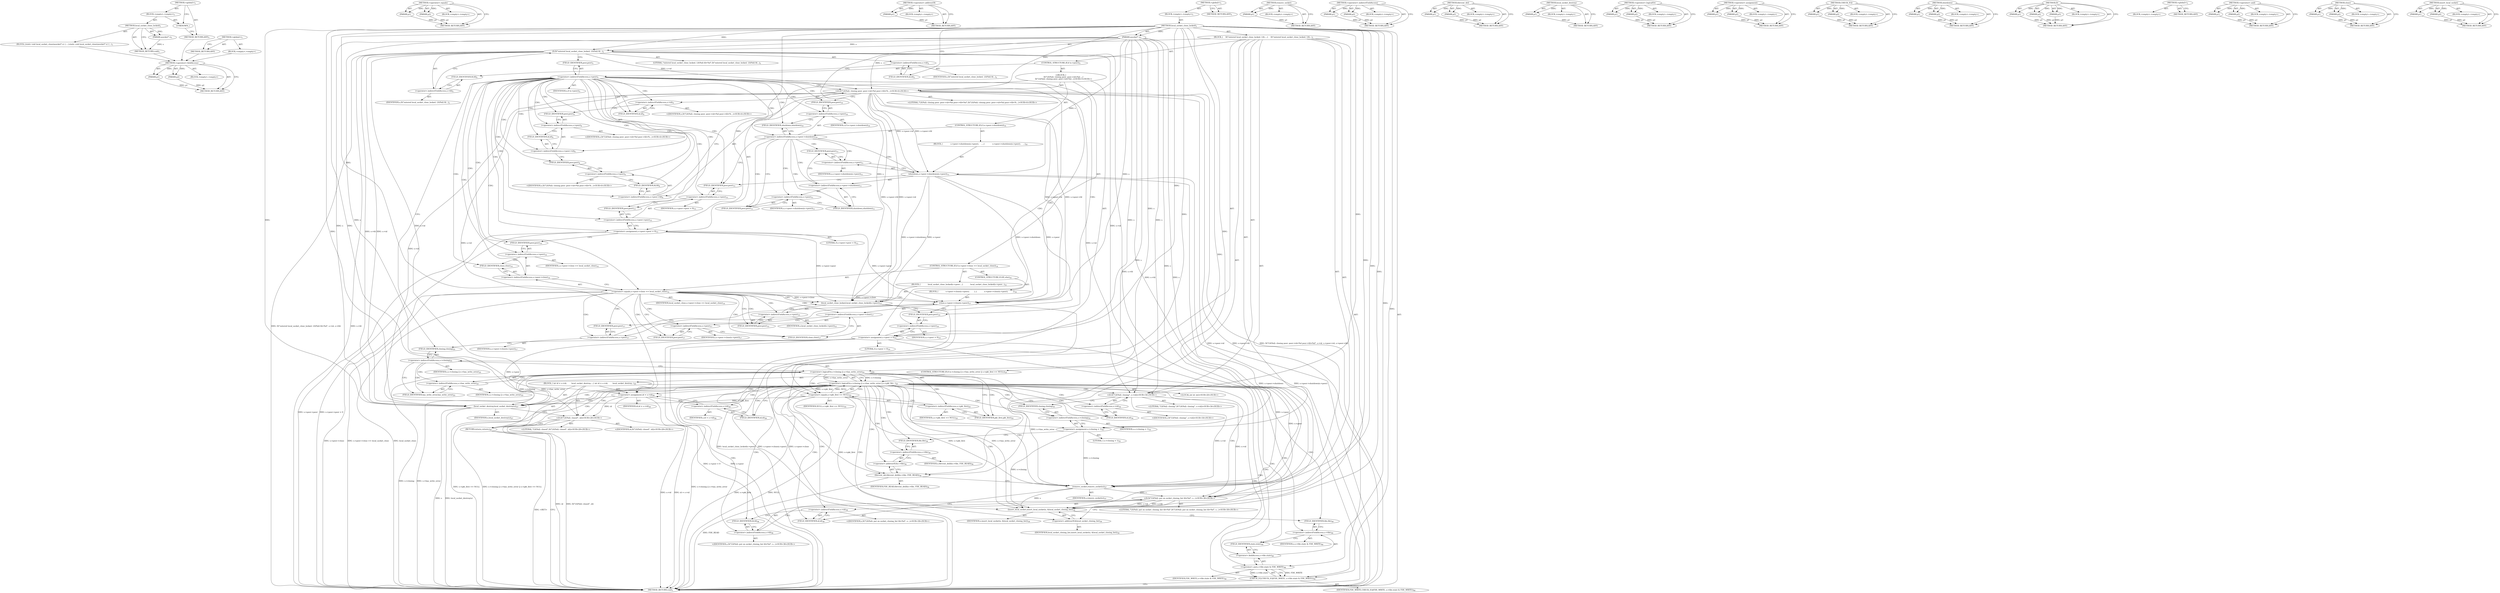 digraph "&lt;global&gt;" {
vulnerable_254 [label=<(METHOD,&lt;operator&gt;.fieldAccess)>];
vulnerable_255 [label=<(PARAM,p1)>];
vulnerable_256 [label=<(PARAM,p2)>];
vulnerable_257 [label=<(BLOCK,&lt;empty&gt;,&lt;empty&gt;)>];
vulnerable_258 [label=<(METHOD_RETURN,ANY)>];
vulnerable_207 [label=<(METHOD,&lt;operator&gt;.equals)>];
vulnerable_208 [label=<(PARAM,p1)>];
vulnerable_209 [label=<(PARAM,p2)>];
vulnerable_210 [label=<(BLOCK,&lt;empty&gt;,&lt;empty&gt;)>];
vulnerable_211 [label=<(METHOD_RETURN,ANY)>];
vulnerable_231 [label=<(METHOD,&lt;operator&gt;.addressOf)>];
vulnerable_232 [label=<(PARAM,p1)>];
vulnerable_233 [label=<(BLOCK,&lt;empty&gt;,&lt;empty&gt;)>];
vulnerable_234 [label=<(METHOD_RETURN,ANY)>];
vulnerable_6 [label=<(METHOD,&lt;global&gt;)<SUB>1</SUB>>];
vulnerable_7 [label=<(BLOCK,&lt;empty&gt;,&lt;empty&gt;)<SUB>1</SUB>>];
vulnerable_8 [label=<(METHOD,local_socket_close_locked)<SUB>1</SUB>>];
vulnerable_9 [label=<(PARAM,asocket* s)<SUB>1</SUB>>];
vulnerable_10 [label=<(BLOCK,{
    D(&quot;entered local_socket_close_locked. LS(...,{
    D(&quot;entered local_socket_close_locked. LS(...)<SUB>1</SUB>>];
vulnerable_11 [label=<(D,D(&quot;entered local_socket_close_locked. LS(%d) fd...)<SUB>2</SUB>>];
vulnerable_12 [label=<(LITERAL,&quot;entered local_socket_close_locked. LS(%d) fd=%d&quot;,D(&quot;entered local_socket_close_locked. LS(%d) fd...)<SUB>2</SUB>>];
vulnerable_13 [label=<(&lt;operator&gt;.indirectFieldAccess,s-&gt;id)<SUB>2</SUB>>];
vulnerable_14 [label=<(IDENTIFIER,s,D(&quot;entered local_socket_close_locked. LS(%d) fd...)<SUB>2</SUB>>];
vulnerable_15 [label=<(FIELD_IDENTIFIER,id,id)<SUB>2</SUB>>];
vulnerable_16 [label=<(&lt;operator&gt;.indirectFieldAccess,s-&gt;fd)<SUB>2</SUB>>];
vulnerable_17 [label=<(IDENTIFIER,s,D(&quot;entered local_socket_close_locked. LS(%d) fd...)<SUB>2</SUB>>];
vulnerable_18 [label=<(FIELD_IDENTIFIER,fd,fd)<SUB>2</SUB>>];
vulnerable_19 [label=<(CONTROL_STRUCTURE,IF,if (s-&gt;peer))<SUB>3</SUB>>];
vulnerable_20 [label=<(&lt;operator&gt;.indirectFieldAccess,s-&gt;peer)<SUB>3</SUB>>];
vulnerable_21 [label=<(IDENTIFIER,s,if (s-&gt;peer))<SUB>3</SUB>>];
vulnerable_22 [label=<(FIELD_IDENTIFIER,peer,peer)<SUB>3</SUB>>];
vulnerable_23 [label="<(BLOCK,{
         D(&quot;LS(%d): closing peer. peer-&gt;id=%d...,{
         D(&quot;LS(%d): closing peer. peer-&gt;id=%d...)<SUB>3</SUB>>"];
vulnerable_24 [label="<(D,D(&quot;LS(%d): closing peer. peer-&gt;id=%d peer-&gt;fd=%...)<SUB>4</SUB>>"];
vulnerable_25 [label="<(LITERAL,&quot;LS(%d): closing peer. peer-&gt;id=%d peer-&gt;fd=%d&quot;,D(&quot;LS(%d): closing peer. peer-&gt;id=%d peer-&gt;fd=%...)<SUB>4</SUB>>"];
vulnerable_26 [label=<(&lt;operator&gt;.indirectFieldAccess,s-&gt;id)<SUB>4</SUB>>];
vulnerable_27 [label="<(IDENTIFIER,s,D(&quot;LS(%d): closing peer. peer-&gt;id=%d peer-&gt;fd=%...)<SUB>4</SUB>>"];
vulnerable_28 [label=<(FIELD_IDENTIFIER,id,id)<SUB>4</SUB>>];
vulnerable_29 [label=<(&lt;operator&gt;.indirectFieldAccess,s-&gt;peer-&gt;id)<SUB>4</SUB>>];
vulnerable_30 [label=<(&lt;operator&gt;.indirectFieldAccess,s-&gt;peer)<SUB>4</SUB>>];
vulnerable_31 [label="<(IDENTIFIER,s,D(&quot;LS(%d): closing peer. peer-&gt;id=%d peer-&gt;fd=%...)<SUB>4</SUB>>"];
vulnerable_32 [label=<(FIELD_IDENTIFIER,peer,peer)<SUB>4</SUB>>];
vulnerable_33 [label=<(FIELD_IDENTIFIER,id,id)<SUB>4</SUB>>];
vulnerable_34 [label=<(&lt;operator&gt;.indirectFieldAccess,s-&gt;peer-&gt;fd)<SUB>4</SUB>>];
vulnerable_35 [label=<(&lt;operator&gt;.indirectFieldAccess,s-&gt;peer)<SUB>4</SUB>>];
vulnerable_36 [label="<(IDENTIFIER,s,D(&quot;LS(%d): closing peer. peer-&gt;id=%d peer-&gt;fd=%...)<SUB>4</SUB>>"];
vulnerable_37 [label=<(FIELD_IDENTIFIER,peer,peer)<SUB>4</SUB>>];
vulnerable_38 [label=<(FIELD_IDENTIFIER,fd,fd)<SUB>4</SUB>>];
vulnerable_39 [label=<(CONTROL_STRUCTURE,IF,if (s-&gt;peer-&gt;shutdown))<SUB>10</SUB>>];
vulnerable_40 [label=<(&lt;operator&gt;.indirectFieldAccess,s-&gt;peer-&gt;shutdown)<SUB>10</SUB>>];
vulnerable_41 [label=<(&lt;operator&gt;.indirectFieldAccess,s-&gt;peer)<SUB>10</SUB>>];
vulnerable_42 [label=<(IDENTIFIER,s,if (s-&gt;peer-&gt;shutdown))<SUB>10</SUB>>];
vulnerable_43 [label=<(FIELD_IDENTIFIER,peer,peer)<SUB>10</SUB>>];
vulnerable_44 [label=<(FIELD_IDENTIFIER,shutdown,shutdown)<SUB>10</SUB>>];
vulnerable_45 [label=<(BLOCK,{
             s-&gt;peer-&gt;shutdown(s-&gt;peer);
    ...,{
             s-&gt;peer-&gt;shutdown(s-&gt;peer);
    ...)<SUB>10</SUB>>];
vulnerable_46 [label=<(shutdown,s-&gt;peer-&gt;shutdown(s-&gt;peer))<SUB>11</SUB>>];
vulnerable_47 [label=<(&lt;operator&gt;.indirectFieldAccess,s-&gt;peer-&gt;shutdown)<SUB>11</SUB>>];
vulnerable_48 [label=<(&lt;operator&gt;.indirectFieldAccess,s-&gt;peer)<SUB>11</SUB>>];
vulnerable_49 [label=<(IDENTIFIER,s,s-&gt;peer-&gt;shutdown(s-&gt;peer))<SUB>11</SUB>>];
vulnerable_50 [label=<(FIELD_IDENTIFIER,peer,peer)<SUB>11</SUB>>];
vulnerable_51 [label=<(FIELD_IDENTIFIER,shutdown,shutdown)<SUB>11</SUB>>];
vulnerable_52 [label=<(&lt;operator&gt;.indirectFieldAccess,s-&gt;peer)<SUB>11</SUB>>];
vulnerable_53 [label=<(IDENTIFIER,s,s-&gt;peer-&gt;shutdown(s-&gt;peer))<SUB>11</SUB>>];
vulnerable_54 [label=<(FIELD_IDENTIFIER,peer,peer)<SUB>11</SUB>>];
vulnerable_55 [label=<(&lt;operator&gt;.assignment,s-&gt;peer-&gt;peer = 0)<SUB>13</SUB>>];
vulnerable_56 [label=<(&lt;operator&gt;.indirectFieldAccess,s-&gt;peer-&gt;peer)<SUB>13</SUB>>];
vulnerable_57 [label=<(&lt;operator&gt;.indirectFieldAccess,s-&gt;peer)<SUB>13</SUB>>];
vulnerable_58 [label=<(IDENTIFIER,s,s-&gt;peer-&gt;peer = 0)<SUB>13</SUB>>];
vulnerable_59 [label=<(FIELD_IDENTIFIER,peer,peer)<SUB>13</SUB>>];
vulnerable_60 [label=<(FIELD_IDENTIFIER,peer,peer)<SUB>13</SUB>>];
vulnerable_61 [label=<(LITERAL,0,s-&gt;peer-&gt;peer = 0)<SUB>13</SUB>>];
vulnerable_62 [label=<(CONTROL_STRUCTURE,IF,if (s-&gt;peer-&gt;close == local_socket_close))<SUB>14</SUB>>];
vulnerable_63 [label=<(&lt;operator&gt;.equals,s-&gt;peer-&gt;close == local_socket_close)<SUB>14</SUB>>];
vulnerable_64 [label=<(&lt;operator&gt;.indirectFieldAccess,s-&gt;peer-&gt;close)<SUB>14</SUB>>];
vulnerable_65 [label=<(&lt;operator&gt;.indirectFieldAccess,s-&gt;peer)<SUB>14</SUB>>];
vulnerable_66 [label=<(IDENTIFIER,s,s-&gt;peer-&gt;close == local_socket_close)<SUB>14</SUB>>];
vulnerable_67 [label=<(FIELD_IDENTIFIER,peer,peer)<SUB>14</SUB>>];
vulnerable_68 [label=<(FIELD_IDENTIFIER,close,close)<SUB>14</SUB>>];
vulnerable_69 [label=<(IDENTIFIER,local_socket_close,s-&gt;peer-&gt;close == local_socket_close)<SUB>14</SUB>>];
vulnerable_70 [label=<(BLOCK,{
            local_socket_close_locked(s-&gt;peer...,{
            local_socket_close_locked(s-&gt;peer...)<SUB>14</SUB>>];
vulnerable_71 [label=<(local_socket_close_locked,local_socket_close_locked(s-&gt;peer))<SUB>15</SUB>>];
vulnerable_72 [label=<(&lt;operator&gt;.indirectFieldAccess,s-&gt;peer)<SUB>15</SUB>>];
vulnerable_73 [label=<(IDENTIFIER,s,local_socket_close_locked(s-&gt;peer))<SUB>15</SUB>>];
vulnerable_74 [label=<(FIELD_IDENTIFIER,peer,peer)<SUB>15</SUB>>];
vulnerable_75 [label=<(CONTROL_STRUCTURE,ELSE,else)<SUB>16</SUB>>];
vulnerable_76 [label=<(BLOCK,{
            s-&gt;peer-&gt;close(s-&gt;peer);
        },{
            s-&gt;peer-&gt;close(s-&gt;peer);
        })<SUB>16</SUB>>];
vulnerable_77 [label=<(close,s-&gt;peer-&gt;close(s-&gt;peer))<SUB>17</SUB>>];
vulnerable_78 [label=<(&lt;operator&gt;.indirectFieldAccess,s-&gt;peer-&gt;close)<SUB>17</SUB>>];
vulnerable_79 [label=<(&lt;operator&gt;.indirectFieldAccess,s-&gt;peer)<SUB>17</SUB>>];
vulnerable_80 [label=<(IDENTIFIER,s,s-&gt;peer-&gt;close(s-&gt;peer))<SUB>17</SUB>>];
vulnerable_81 [label=<(FIELD_IDENTIFIER,peer,peer)<SUB>17</SUB>>];
vulnerable_82 [label=<(FIELD_IDENTIFIER,close,close)<SUB>17</SUB>>];
vulnerable_83 [label=<(&lt;operator&gt;.indirectFieldAccess,s-&gt;peer)<SUB>17</SUB>>];
vulnerable_84 [label=<(IDENTIFIER,s,s-&gt;peer-&gt;close(s-&gt;peer))<SUB>17</SUB>>];
vulnerable_85 [label=<(FIELD_IDENTIFIER,peer,peer)<SUB>17</SUB>>];
vulnerable_86 [label=<(&lt;operator&gt;.assignment,s-&gt;peer = 0)<SUB>19</SUB>>];
vulnerable_87 [label=<(&lt;operator&gt;.indirectFieldAccess,s-&gt;peer)<SUB>19</SUB>>];
vulnerable_88 [label=<(IDENTIFIER,s,s-&gt;peer = 0)<SUB>19</SUB>>];
vulnerable_89 [label=<(FIELD_IDENTIFIER,peer,peer)<SUB>19</SUB>>];
vulnerable_90 [label=<(LITERAL,0,s-&gt;peer = 0)<SUB>19</SUB>>];
vulnerable_91 [label=<(CONTROL_STRUCTURE,IF,if (s-&gt;closing || s-&gt;has_write_error || s-&gt;pkt_first == NULL))<SUB>25</SUB>>];
vulnerable_92 [label=<(&lt;operator&gt;.logicalOr,s-&gt;closing || s-&gt;has_write_error || s-&gt;pkt_firs...)<SUB>25</SUB>>];
vulnerable_93 [label=<(&lt;operator&gt;.logicalOr,s-&gt;closing || s-&gt;has_write_error)<SUB>25</SUB>>];
vulnerable_94 [label=<(&lt;operator&gt;.indirectFieldAccess,s-&gt;closing)<SUB>25</SUB>>];
vulnerable_95 [label=<(IDENTIFIER,s,s-&gt;closing || s-&gt;has_write_error)<SUB>25</SUB>>];
vulnerable_96 [label=<(FIELD_IDENTIFIER,closing,closing)<SUB>25</SUB>>];
vulnerable_97 [label=<(&lt;operator&gt;.indirectFieldAccess,s-&gt;has_write_error)<SUB>25</SUB>>];
vulnerable_98 [label=<(IDENTIFIER,s,s-&gt;closing || s-&gt;has_write_error)<SUB>25</SUB>>];
vulnerable_99 [label=<(FIELD_IDENTIFIER,has_write_error,has_write_error)<SUB>25</SUB>>];
vulnerable_100 [label=<(&lt;operator&gt;.equals,s-&gt;pkt_first == NULL)<SUB>25</SUB>>];
vulnerable_101 [label=<(&lt;operator&gt;.indirectFieldAccess,s-&gt;pkt_first)<SUB>25</SUB>>];
vulnerable_102 [label=<(IDENTIFIER,s,s-&gt;pkt_first == NULL)<SUB>25</SUB>>];
vulnerable_103 [label=<(FIELD_IDENTIFIER,pkt_first,pkt_first)<SUB>25</SUB>>];
vulnerable_104 [label=<(IDENTIFIER,NULL,s-&gt;pkt_first == NULL)<SUB>25</SUB>>];
vulnerable_105 [label=<(BLOCK,{
 int id = s-&gt;id;
        local_socket_destroy...,{
 int id = s-&gt;id;
        local_socket_destroy...)<SUB>25</SUB>>];
vulnerable_106 [label="<(LOCAL,int id: int)<SUB>26</SUB>>"];
vulnerable_107 [label=<(&lt;operator&gt;.assignment,id = s-&gt;id)<SUB>26</SUB>>];
vulnerable_108 [label=<(IDENTIFIER,id,id = s-&gt;id)<SUB>26</SUB>>];
vulnerable_109 [label=<(&lt;operator&gt;.indirectFieldAccess,s-&gt;id)<SUB>26</SUB>>];
vulnerable_110 [label=<(IDENTIFIER,s,id = s-&gt;id)<SUB>26</SUB>>];
vulnerable_111 [label=<(FIELD_IDENTIFIER,id,id)<SUB>26</SUB>>];
vulnerable_112 [label=<(local_socket_destroy,local_socket_destroy(s))<SUB>27</SUB>>];
vulnerable_113 [label=<(IDENTIFIER,s,local_socket_destroy(s))<SUB>27</SUB>>];
vulnerable_114 [label="<(D,D(&quot;LS(%d): closed&quot;, id))<SUB>28</SUB>>"];
vulnerable_115 [label="<(LITERAL,&quot;LS(%d): closed&quot;,D(&quot;LS(%d): closed&quot;, id))<SUB>28</SUB>>"];
vulnerable_116 [label="<(IDENTIFIER,id,D(&quot;LS(%d): closed&quot;, id))<SUB>28</SUB>>"];
vulnerable_117 [label=<(RETURN,return;,return;)<SUB>29</SUB>>];
vulnerable_118 [label="<(D,D(&quot;LS(%d): closing&quot;, s-&gt;id))<SUB>34</SUB>>"];
vulnerable_119 [label="<(LITERAL,&quot;LS(%d): closing&quot;,D(&quot;LS(%d): closing&quot;, s-&gt;id))<SUB>34</SUB>>"];
vulnerable_120 [label=<(&lt;operator&gt;.indirectFieldAccess,s-&gt;id)<SUB>34</SUB>>];
vulnerable_121 [label="<(IDENTIFIER,s,D(&quot;LS(%d): closing&quot;, s-&gt;id))<SUB>34</SUB>>"];
vulnerable_122 [label=<(FIELD_IDENTIFIER,id,id)<SUB>34</SUB>>];
vulnerable_123 [label=<(&lt;operator&gt;.assignment,s-&gt;closing = 1)<SUB>35</SUB>>];
vulnerable_124 [label=<(&lt;operator&gt;.indirectFieldAccess,s-&gt;closing)<SUB>35</SUB>>];
vulnerable_125 [label=<(IDENTIFIER,s,s-&gt;closing = 1)<SUB>35</SUB>>];
vulnerable_126 [label=<(FIELD_IDENTIFIER,closing,closing)<SUB>35</SUB>>];
vulnerable_127 [label=<(LITERAL,1,s-&gt;closing = 1)<SUB>35</SUB>>];
vulnerable_128 [label=<(fdevent_del,fdevent_del(&amp;s-&gt;fde, FDE_READ))<SUB>36</SUB>>];
vulnerable_129 [label=<(&lt;operator&gt;.addressOf,&amp;s-&gt;fde)<SUB>36</SUB>>];
vulnerable_130 [label=<(&lt;operator&gt;.indirectFieldAccess,s-&gt;fde)<SUB>36</SUB>>];
vulnerable_131 [label=<(IDENTIFIER,s,fdevent_del(&amp;s-&gt;fde, FDE_READ))<SUB>36</SUB>>];
vulnerable_132 [label=<(FIELD_IDENTIFIER,fde,fde)<SUB>36</SUB>>];
vulnerable_133 [label=<(IDENTIFIER,FDE_READ,fdevent_del(&amp;s-&gt;fde, FDE_READ))<SUB>36</SUB>>];
vulnerable_134 [label=<(remove_socket,remove_socket(s))<SUB>37</SUB>>];
vulnerable_135 [label=<(IDENTIFIER,s,remove_socket(s))<SUB>37</SUB>>];
vulnerable_136 [label="<(D,D(&quot;LS(%d): put on socket_closing_list fd=%d&quot;, s...)<SUB>38</SUB>>"];
vulnerable_137 [label="<(LITERAL,&quot;LS(%d): put on socket_closing_list fd=%d&quot;,D(&quot;LS(%d): put on socket_closing_list fd=%d&quot;, s...)<SUB>38</SUB>>"];
vulnerable_138 [label=<(&lt;operator&gt;.indirectFieldAccess,s-&gt;id)<SUB>38</SUB>>];
vulnerable_139 [label="<(IDENTIFIER,s,D(&quot;LS(%d): put on socket_closing_list fd=%d&quot;, s...)<SUB>38</SUB>>"];
vulnerable_140 [label=<(FIELD_IDENTIFIER,id,id)<SUB>38</SUB>>];
vulnerable_141 [label=<(&lt;operator&gt;.indirectFieldAccess,s-&gt;fd)<SUB>38</SUB>>];
vulnerable_142 [label="<(IDENTIFIER,s,D(&quot;LS(%d): put on socket_closing_list fd=%d&quot;, s...)<SUB>38</SUB>>"];
vulnerable_143 [label=<(FIELD_IDENTIFIER,fd,fd)<SUB>38</SUB>>];
vulnerable_144 [label=<(insert_local_socket,insert_local_socket(s, &amp;local_socket_closing_list))<SUB>39</SUB>>];
vulnerable_145 [label=<(IDENTIFIER,s,insert_local_socket(s, &amp;local_socket_closing_list))<SUB>39</SUB>>];
vulnerable_146 [label=<(&lt;operator&gt;.addressOf,&amp;local_socket_closing_list)<SUB>39</SUB>>];
vulnerable_147 [label=<(IDENTIFIER,local_socket_closing_list,insert_local_socket(s, &amp;local_socket_closing_list))<SUB>39</SUB>>];
vulnerable_148 [label=<(CHECK_EQ,CHECK_EQ(FDE_WRITE, s-&gt;fde.state &amp; FDE_WRITE))<SUB>40</SUB>>];
vulnerable_149 [label=<(IDENTIFIER,FDE_WRITE,CHECK_EQ(FDE_WRITE, s-&gt;fde.state &amp; FDE_WRITE))<SUB>40</SUB>>];
vulnerable_150 [label=<(&lt;operator&gt;.and,s-&gt;fde.state &amp; FDE_WRITE)<SUB>40</SUB>>];
vulnerable_151 [label=<(&lt;operator&gt;.fieldAccess,s-&gt;fde.state)<SUB>40</SUB>>];
vulnerable_152 [label=<(&lt;operator&gt;.indirectFieldAccess,s-&gt;fde)<SUB>40</SUB>>];
vulnerable_153 [label=<(IDENTIFIER,s,s-&gt;fde.state &amp; FDE_WRITE)<SUB>40</SUB>>];
vulnerable_154 [label=<(FIELD_IDENTIFIER,fde,fde)<SUB>40</SUB>>];
vulnerable_155 [label=<(FIELD_IDENTIFIER,state,state)<SUB>40</SUB>>];
vulnerable_156 [label=<(IDENTIFIER,FDE_WRITE,s-&gt;fde.state &amp; FDE_WRITE)<SUB>40</SUB>>];
vulnerable_157 [label=<(METHOD_RETURN,void)<SUB>1</SUB>>];
vulnerable_159 [label=<(METHOD_RETURN,ANY)<SUB>1</SUB>>];
vulnerable_235 [label=<(METHOD,remove_socket)>];
vulnerable_236 [label=<(PARAM,p1)>];
vulnerable_237 [label=<(BLOCK,&lt;empty&gt;,&lt;empty&gt;)>];
vulnerable_238 [label=<(METHOD_RETURN,ANY)>];
vulnerable_192 [label=<(METHOD,&lt;operator&gt;.indirectFieldAccess)>];
vulnerable_193 [label=<(PARAM,p1)>];
vulnerable_194 [label=<(PARAM,p2)>];
vulnerable_195 [label=<(BLOCK,&lt;empty&gt;,&lt;empty&gt;)>];
vulnerable_196 [label=<(METHOD_RETURN,ANY)>];
vulnerable_226 [label=<(METHOD,fdevent_del)>];
vulnerable_227 [label=<(PARAM,p1)>];
vulnerable_228 [label=<(PARAM,p2)>];
vulnerable_229 [label=<(BLOCK,&lt;empty&gt;,&lt;empty&gt;)>];
vulnerable_230 [label=<(METHOD_RETURN,ANY)>];
vulnerable_222 [label=<(METHOD,local_socket_destroy)>];
vulnerable_223 [label=<(PARAM,p1)>];
vulnerable_224 [label=<(BLOCK,&lt;empty&gt;,&lt;empty&gt;)>];
vulnerable_225 [label=<(METHOD_RETURN,ANY)>];
vulnerable_217 [label=<(METHOD,&lt;operator&gt;.logicalOr)>];
vulnerable_218 [label=<(PARAM,p1)>];
vulnerable_219 [label=<(PARAM,p2)>];
vulnerable_220 [label=<(BLOCK,&lt;empty&gt;,&lt;empty&gt;)>];
vulnerable_221 [label=<(METHOD_RETURN,ANY)>];
vulnerable_202 [label=<(METHOD,&lt;operator&gt;.assignment)>];
vulnerable_203 [label=<(PARAM,p1)>];
vulnerable_204 [label=<(PARAM,p2)>];
vulnerable_205 [label=<(BLOCK,&lt;empty&gt;,&lt;empty&gt;)>];
vulnerable_206 [label=<(METHOD_RETURN,ANY)>];
vulnerable_244 [label=<(METHOD,CHECK_EQ)>];
vulnerable_245 [label=<(PARAM,p1)>];
vulnerable_246 [label=<(PARAM,p2)>];
vulnerable_247 [label=<(BLOCK,&lt;empty&gt;,&lt;empty&gt;)>];
vulnerable_248 [label=<(METHOD_RETURN,ANY)>];
vulnerable_197 [label=<(METHOD,shutdown)>];
vulnerable_198 [label=<(PARAM,p1)>];
vulnerable_199 [label=<(PARAM,p2)>];
vulnerable_200 [label=<(BLOCK,&lt;empty&gt;,&lt;empty&gt;)>];
vulnerable_201 [label=<(METHOD_RETURN,ANY)>];
vulnerable_186 [label=<(METHOD,D)>];
vulnerable_187 [label=<(PARAM,p1)>];
vulnerable_188 [label=<(PARAM,p2)>];
vulnerable_189 [label=<(PARAM,p3)>];
vulnerable_190 [label=<(BLOCK,&lt;empty&gt;,&lt;empty&gt;)>];
vulnerable_191 [label=<(METHOD_RETURN,ANY)>];
vulnerable_180 [label=<(METHOD,&lt;global&gt;)<SUB>1</SUB>>];
vulnerable_181 [label=<(BLOCK,&lt;empty&gt;,&lt;empty&gt;)>];
vulnerable_182 [label=<(METHOD_RETURN,ANY)>];
vulnerable_249 [label=<(METHOD,&lt;operator&gt;.and)>];
vulnerable_250 [label=<(PARAM,p1)>];
vulnerable_251 [label=<(PARAM,p2)>];
vulnerable_252 [label=<(BLOCK,&lt;empty&gt;,&lt;empty&gt;)>];
vulnerable_253 [label=<(METHOD_RETURN,ANY)>];
vulnerable_212 [label=<(METHOD,close)>];
vulnerable_213 [label=<(PARAM,p1)>];
vulnerable_214 [label=<(PARAM,p2)>];
vulnerable_215 [label=<(BLOCK,&lt;empty&gt;,&lt;empty&gt;)>];
vulnerable_216 [label=<(METHOD_RETURN,ANY)>];
vulnerable_239 [label=<(METHOD,insert_local_socket)>];
vulnerable_240 [label=<(PARAM,p1)>];
vulnerable_241 [label=<(PARAM,p2)>];
vulnerable_242 [label=<(BLOCK,&lt;empty&gt;,&lt;empty&gt;)>];
vulnerable_243 [label=<(METHOD_RETURN,ANY)>];
fixed_6 [label=<(METHOD,&lt;global&gt;)<SUB>1</SUB>>];
fixed_7 [label=<(BLOCK,&lt;empty&gt;,&lt;empty&gt;)<SUB>1</SUB>>];
fixed_8 [label=<(METHOD,local_socket_close_locked)<SUB>1</SUB>>];
fixed_9 [label=<(PARAM,asocket* s)<SUB>1</SUB>>];
fixed_10 [label=<(BLOCK,{
static void local_socket_close(asocket* s) {
...,{
static void local_socket_close(asocket* s) {
...)<SUB>1</SUB>>];
fixed_11 [label=<(METHOD_RETURN,void)<SUB>1</SUB>>];
fixed_13 [label=<(UNKNOWN,,)>];
fixed_14 [label=<(METHOD_RETURN,ANY)<SUB>1</SUB>>];
fixed_23 [label=<(METHOD,&lt;global&gt;)<SUB>1</SUB>>];
fixed_24 [label=<(BLOCK,&lt;empty&gt;,&lt;empty&gt;)>];
fixed_25 [label=<(METHOD_RETURN,ANY)>];
vulnerable_254 -> vulnerable_255  [key=0, label="AST: "];
vulnerable_254 -> vulnerable_255  [key=1, label="DDG: "];
vulnerable_254 -> vulnerable_257  [key=0, label="AST: "];
vulnerable_254 -> vulnerable_256  [key=0, label="AST: "];
vulnerable_254 -> vulnerable_256  [key=1, label="DDG: "];
vulnerable_254 -> vulnerable_258  [key=0, label="AST: "];
vulnerable_254 -> vulnerable_258  [key=1, label="CFG: "];
vulnerable_255 -> vulnerable_258  [key=0, label="DDG: p1"];
vulnerable_256 -> vulnerable_258  [key=0, label="DDG: p2"];
vulnerable_207 -> vulnerable_208  [key=0, label="AST: "];
vulnerable_207 -> vulnerable_208  [key=1, label="DDG: "];
vulnerable_207 -> vulnerable_210  [key=0, label="AST: "];
vulnerable_207 -> vulnerable_209  [key=0, label="AST: "];
vulnerable_207 -> vulnerable_209  [key=1, label="DDG: "];
vulnerable_207 -> vulnerable_211  [key=0, label="AST: "];
vulnerable_207 -> vulnerable_211  [key=1, label="CFG: "];
vulnerable_208 -> vulnerable_211  [key=0, label="DDG: p1"];
vulnerable_209 -> vulnerable_211  [key=0, label="DDG: p2"];
vulnerable_231 -> vulnerable_232  [key=0, label="AST: "];
vulnerable_231 -> vulnerable_232  [key=1, label="DDG: "];
vulnerable_231 -> vulnerable_233  [key=0, label="AST: "];
vulnerable_231 -> vulnerable_234  [key=0, label="AST: "];
vulnerable_231 -> vulnerable_234  [key=1, label="CFG: "];
vulnerable_232 -> vulnerable_234  [key=0, label="DDG: p1"];
vulnerable_6 -> vulnerable_7  [key=0, label="AST: "];
vulnerable_6 -> vulnerable_159  [key=0, label="AST: "];
vulnerable_6 -> vulnerable_159  [key=1, label="CFG: "];
vulnerable_7 -> vulnerable_8  [key=0, label="AST: "];
vulnerable_8 -> vulnerable_9  [key=0, label="AST: "];
vulnerable_8 -> vulnerable_9  [key=1, label="DDG: "];
vulnerable_8 -> vulnerable_10  [key=0, label="AST: "];
vulnerable_8 -> vulnerable_157  [key=0, label="AST: "];
vulnerable_8 -> vulnerable_15  [key=0, label="CFG: "];
vulnerable_8 -> vulnerable_123  [key=0, label="DDG: "];
vulnerable_8 -> vulnerable_11  [key=0, label="DDG: "];
vulnerable_8 -> vulnerable_118  [key=0, label="DDG: "];
vulnerable_8 -> vulnerable_128  [key=0, label="DDG: "];
vulnerable_8 -> vulnerable_134  [key=0, label="DDG: "];
vulnerable_8 -> vulnerable_136  [key=0, label="DDG: "];
vulnerable_8 -> vulnerable_144  [key=0, label="DDG: "];
vulnerable_8 -> vulnerable_148  [key=0, label="DDG: "];
vulnerable_8 -> vulnerable_55  [key=0, label="DDG: "];
vulnerable_8 -> vulnerable_86  [key=0, label="DDG: "];
vulnerable_8 -> vulnerable_117  [key=0, label="DDG: "];
vulnerable_8 -> vulnerable_150  [key=0, label="DDG: "];
vulnerable_8 -> vulnerable_24  [key=0, label="DDG: "];
vulnerable_8 -> vulnerable_100  [key=0, label="DDG: "];
vulnerable_8 -> vulnerable_112  [key=0, label="DDG: "];
vulnerable_8 -> vulnerable_114  [key=0, label="DDG: "];
vulnerable_8 -> vulnerable_63  [key=0, label="DDG: "];
vulnerable_9 -> vulnerable_11  [key=0, label="DDG: s"];
vulnerable_9 -> vulnerable_118  [key=0, label="DDG: s"];
vulnerable_9 -> vulnerable_128  [key=0, label="DDG: s"];
vulnerable_9 -> vulnerable_134  [key=0, label="DDG: s"];
vulnerable_9 -> vulnerable_144  [key=0, label="DDG: s"];
vulnerable_9 -> vulnerable_107  [key=0, label="DDG: s"];
vulnerable_9 -> vulnerable_24  [key=0, label="DDG: s"];
vulnerable_9 -> vulnerable_93  [key=0, label="DDG: s"];
vulnerable_9 -> vulnerable_100  [key=0, label="DDG: s"];
vulnerable_9 -> vulnerable_112  [key=0, label="DDG: s"];
vulnerable_9 -> vulnerable_46  [key=0, label="DDG: s"];
vulnerable_9 -> vulnerable_71  [key=0, label="DDG: s"];
vulnerable_9 -> vulnerable_77  [key=0, label="DDG: s"];
vulnerable_10 -> vulnerable_11  [key=0, label="AST: "];
vulnerable_10 -> vulnerable_19  [key=0, label="AST: "];
vulnerable_10 -> vulnerable_91  [key=0, label="AST: "];
vulnerable_10 -> vulnerable_118  [key=0, label="AST: "];
vulnerable_10 -> vulnerable_123  [key=0, label="AST: "];
vulnerable_10 -> vulnerable_128  [key=0, label="AST: "];
vulnerable_10 -> vulnerable_134  [key=0, label="AST: "];
vulnerable_10 -> vulnerable_136  [key=0, label="AST: "];
vulnerable_10 -> vulnerable_144  [key=0, label="AST: "];
vulnerable_10 -> vulnerable_148  [key=0, label="AST: "];
vulnerable_11 -> vulnerable_12  [key=0, label="AST: "];
vulnerable_11 -> vulnerable_13  [key=0, label="AST: "];
vulnerable_11 -> vulnerable_16  [key=0, label="AST: "];
vulnerable_11 -> vulnerable_22  [key=0, label="CFG: "];
vulnerable_11 -> vulnerable_157  [key=0, label="DDG: s-&gt;fd"];
vulnerable_11 -> vulnerable_157  [key=1, label="DDG: D(&quot;entered local_socket_close_locked. LS(%d) fd=%d&quot;, s-&gt;id, s-&gt;fd)"];
vulnerable_11 -> vulnerable_118  [key=0, label="DDG: s-&gt;id"];
vulnerable_11 -> vulnerable_134  [key=0, label="DDG: s-&gt;fd"];
vulnerable_11 -> vulnerable_136  [key=0, label="DDG: s-&gt;fd"];
vulnerable_11 -> vulnerable_107  [key=0, label="DDG: s-&gt;id"];
vulnerable_11 -> vulnerable_24  [key=0, label="DDG: s-&gt;id"];
vulnerable_11 -> vulnerable_112  [key=0, label="DDG: s-&gt;fd"];
vulnerable_11 -> vulnerable_112  [key=1, label="DDG: s-&gt;id"];
vulnerable_13 -> vulnerable_14  [key=0, label="AST: "];
vulnerable_13 -> vulnerable_15  [key=0, label="AST: "];
vulnerable_13 -> vulnerable_18  [key=0, label="CFG: "];
vulnerable_15 -> vulnerable_13  [key=0, label="CFG: "];
vulnerable_16 -> vulnerable_17  [key=0, label="AST: "];
vulnerable_16 -> vulnerable_18  [key=0, label="AST: "];
vulnerable_16 -> vulnerable_11  [key=0, label="CFG: "];
vulnerable_18 -> vulnerable_16  [key=0, label="CFG: "];
vulnerable_19 -> vulnerable_20  [key=0, label="AST: "];
vulnerable_19 -> vulnerable_23  [key=0, label="AST: "];
vulnerable_20 -> vulnerable_21  [key=0, label="AST: "];
vulnerable_20 -> vulnerable_22  [key=0, label="AST: "];
vulnerable_20 -> vulnerable_28  [key=0, label="CFG: "];
vulnerable_20 -> vulnerable_28  [key=1, label="CDG: "];
vulnerable_20 -> vulnerable_96  [key=0, label="CFG: "];
vulnerable_20 -> vulnerable_30  [key=0, label="CDG: "];
vulnerable_20 -> vulnerable_34  [key=0, label="CDG: "];
vulnerable_20 -> vulnerable_68  [key=0, label="CDG: "];
vulnerable_20 -> vulnerable_60  [key=0, label="CDG: "];
vulnerable_20 -> vulnerable_26  [key=0, label="CDG: "];
vulnerable_20 -> vulnerable_64  [key=0, label="CDG: "];
vulnerable_20 -> vulnerable_57  [key=0, label="CDG: "];
vulnerable_20 -> vulnerable_37  [key=0, label="CDG: "];
vulnerable_20 -> vulnerable_38  [key=0, label="CDG: "];
vulnerable_20 -> vulnerable_56  [key=0, label="CDG: "];
vulnerable_20 -> vulnerable_67  [key=0, label="CDG: "];
vulnerable_20 -> vulnerable_40  [key=0, label="CDG: "];
vulnerable_20 -> vulnerable_59  [key=0, label="CDG: "];
vulnerable_20 -> vulnerable_87  [key=0, label="CDG: "];
vulnerable_20 -> vulnerable_44  [key=0, label="CDG: "];
vulnerable_20 -> vulnerable_35  [key=0, label="CDG: "];
vulnerable_20 -> vulnerable_43  [key=0, label="CDG: "];
vulnerable_20 -> vulnerable_24  [key=0, label="CDG: "];
vulnerable_20 -> vulnerable_33  [key=0, label="CDG: "];
vulnerable_20 -> vulnerable_86  [key=0, label="CDG: "];
vulnerable_20 -> vulnerable_32  [key=0, label="CDG: "];
vulnerable_20 -> vulnerable_89  [key=0, label="CDG: "];
vulnerable_20 -> vulnerable_29  [key=0, label="CDG: "];
vulnerable_20 -> vulnerable_65  [key=0, label="CDG: "];
vulnerable_20 -> vulnerable_41  [key=0, label="CDG: "];
vulnerable_20 -> vulnerable_63  [key=0, label="CDG: "];
vulnerable_20 -> vulnerable_55  [key=0, label="CDG: "];
vulnerable_22 -> vulnerable_20  [key=0, label="CFG: "];
vulnerable_23 -> vulnerable_24  [key=0, label="AST: "];
vulnerable_23 -> vulnerable_39  [key=0, label="AST: "];
vulnerable_23 -> vulnerable_55  [key=0, label="AST: "];
vulnerable_23 -> vulnerable_62  [key=0, label="AST: "];
vulnerable_23 -> vulnerable_86  [key=0, label="AST: "];
vulnerable_24 -> vulnerable_25  [key=0, label="AST: "];
vulnerable_24 -> vulnerable_26  [key=0, label="AST: "];
vulnerable_24 -> vulnerable_29  [key=0, label="AST: "];
vulnerable_24 -> vulnerable_34  [key=0, label="AST: "];
vulnerable_24 -> vulnerable_43  [key=0, label="CFG: "];
vulnerable_24 -> vulnerable_157  [key=0, label="DDG: s-&gt;peer-&gt;id"];
vulnerable_24 -> vulnerable_157  [key=1, label="DDG: s-&gt;peer-&gt;fd"];
vulnerable_24 -> vulnerable_157  [key=2, label="DDG: D(&quot;LS(%d): closing peer. peer-&gt;id=%d peer-&gt;fd=%d&quot;, s-&gt;id, s-&gt;peer-&gt;id, s-&gt;peer-&gt;fd)"];
vulnerable_24 -> vulnerable_118  [key=0, label="DDG: s-&gt;id"];
vulnerable_24 -> vulnerable_107  [key=0, label="DDG: s-&gt;id"];
vulnerable_24 -> vulnerable_112  [key=0, label="DDG: s-&gt;id"];
vulnerable_24 -> vulnerable_46  [key=0, label="DDG: s-&gt;peer-&gt;id"];
vulnerable_24 -> vulnerable_46  [key=1, label="DDG: s-&gt;peer-&gt;fd"];
vulnerable_24 -> vulnerable_71  [key=0, label="DDG: s-&gt;peer-&gt;id"];
vulnerable_24 -> vulnerable_71  [key=1, label="DDG: s-&gt;peer-&gt;fd"];
vulnerable_24 -> vulnerable_77  [key=0, label="DDG: s-&gt;peer-&gt;id"];
vulnerable_24 -> vulnerable_77  [key=1, label="DDG: s-&gt;peer-&gt;fd"];
vulnerable_26 -> vulnerable_27  [key=0, label="AST: "];
vulnerable_26 -> vulnerable_28  [key=0, label="AST: "];
vulnerable_26 -> vulnerable_32  [key=0, label="CFG: "];
vulnerable_28 -> vulnerable_26  [key=0, label="CFG: "];
vulnerable_29 -> vulnerable_30  [key=0, label="AST: "];
vulnerable_29 -> vulnerable_33  [key=0, label="AST: "];
vulnerable_29 -> vulnerable_37  [key=0, label="CFG: "];
vulnerable_30 -> vulnerable_31  [key=0, label="AST: "];
vulnerable_30 -> vulnerable_32  [key=0, label="AST: "];
vulnerable_30 -> vulnerable_33  [key=0, label="CFG: "];
vulnerable_32 -> vulnerable_30  [key=0, label="CFG: "];
vulnerable_33 -> vulnerable_29  [key=0, label="CFG: "];
vulnerable_34 -> vulnerable_35  [key=0, label="AST: "];
vulnerable_34 -> vulnerable_38  [key=0, label="AST: "];
vulnerable_34 -> vulnerable_24  [key=0, label="CFG: "];
vulnerable_35 -> vulnerable_36  [key=0, label="AST: "];
vulnerable_35 -> vulnerable_37  [key=0, label="AST: "];
vulnerable_35 -> vulnerable_38  [key=0, label="CFG: "];
vulnerable_37 -> vulnerable_35  [key=0, label="CFG: "];
vulnerable_38 -> vulnerable_34  [key=0, label="CFG: "];
vulnerable_39 -> vulnerable_40  [key=0, label="AST: "];
vulnerable_39 -> vulnerable_45  [key=0, label="AST: "];
vulnerable_40 -> vulnerable_41  [key=0, label="AST: "];
vulnerable_40 -> vulnerable_44  [key=0, label="AST: "];
vulnerable_40 -> vulnerable_50  [key=0, label="CFG: "];
vulnerable_40 -> vulnerable_50  [key=1, label="CDG: "];
vulnerable_40 -> vulnerable_59  [key=0, label="CFG: "];
vulnerable_40 -> vulnerable_51  [key=0, label="CDG: "];
vulnerable_40 -> vulnerable_52  [key=0, label="CDG: "];
vulnerable_40 -> vulnerable_54  [key=0, label="CDG: "];
vulnerable_40 -> vulnerable_47  [key=0, label="CDG: "];
vulnerable_40 -> vulnerable_48  [key=0, label="CDG: "];
vulnerable_40 -> vulnerable_46  [key=0, label="CDG: "];
vulnerable_41 -> vulnerable_42  [key=0, label="AST: "];
vulnerable_41 -> vulnerable_43  [key=0, label="AST: "];
vulnerable_41 -> vulnerable_44  [key=0, label="CFG: "];
vulnerable_43 -> vulnerable_41  [key=0, label="CFG: "];
vulnerable_44 -> vulnerable_40  [key=0, label="CFG: "];
vulnerable_45 -> vulnerable_46  [key=0, label="AST: "];
vulnerable_46 -> vulnerable_47  [key=0, label="AST: "];
vulnerable_46 -> vulnerable_52  [key=0, label="AST: "];
vulnerable_46 -> vulnerable_59  [key=0, label="CFG: "];
vulnerable_46 -> vulnerable_157  [key=0, label="DDG: s-&gt;peer-&gt;shutdown"];
vulnerable_46 -> vulnerable_157  [key=1, label="DDG: s-&gt;peer-&gt;shutdown(s-&gt;peer)"];
vulnerable_46 -> vulnerable_71  [key=0, label="DDG: s-&gt;peer-&gt;shutdown"];
vulnerable_46 -> vulnerable_71  [key=1, label="DDG: s-&gt;peer"];
vulnerable_46 -> vulnerable_77  [key=0, label="DDG: s-&gt;peer-&gt;shutdown"];
vulnerable_46 -> vulnerable_77  [key=1, label="DDG: s-&gt;peer"];
vulnerable_47 -> vulnerable_48  [key=0, label="AST: "];
vulnerable_47 -> vulnerable_51  [key=0, label="AST: "];
vulnerable_47 -> vulnerable_54  [key=0, label="CFG: "];
vulnerable_48 -> vulnerable_49  [key=0, label="AST: "];
vulnerable_48 -> vulnerable_50  [key=0, label="AST: "];
vulnerable_48 -> vulnerable_51  [key=0, label="CFG: "];
vulnerable_50 -> vulnerable_48  [key=0, label="CFG: "];
vulnerable_51 -> vulnerable_47  [key=0, label="CFG: "];
vulnerable_52 -> vulnerable_53  [key=0, label="AST: "];
vulnerable_52 -> vulnerable_54  [key=0, label="AST: "];
vulnerable_52 -> vulnerable_46  [key=0, label="CFG: "];
vulnerable_54 -> vulnerable_52  [key=0, label="CFG: "];
vulnerable_55 -> vulnerable_56  [key=0, label="AST: "];
vulnerable_55 -> vulnerable_61  [key=0, label="AST: "];
vulnerable_55 -> vulnerable_67  [key=0, label="CFG: "];
vulnerable_55 -> vulnerable_157  [key=0, label="DDG: s-&gt;peer-&gt;peer"];
vulnerable_55 -> vulnerable_157  [key=1, label="DDG: s-&gt;peer-&gt;peer = 0"];
vulnerable_55 -> vulnerable_71  [key=0, label="DDG: s-&gt;peer-&gt;peer"];
vulnerable_55 -> vulnerable_77  [key=0, label="DDG: s-&gt;peer-&gt;peer"];
vulnerable_56 -> vulnerable_57  [key=0, label="AST: "];
vulnerable_56 -> vulnerable_60  [key=0, label="AST: "];
vulnerable_56 -> vulnerable_55  [key=0, label="CFG: "];
vulnerable_57 -> vulnerable_58  [key=0, label="AST: "];
vulnerable_57 -> vulnerable_59  [key=0, label="AST: "];
vulnerable_57 -> vulnerable_60  [key=0, label="CFG: "];
vulnerable_59 -> vulnerable_57  [key=0, label="CFG: "];
vulnerable_60 -> vulnerable_56  [key=0, label="CFG: "];
vulnerable_62 -> vulnerable_63  [key=0, label="AST: "];
vulnerable_62 -> vulnerable_70  [key=0, label="AST: "];
vulnerable_62 -> vulnerable_75  [key=0, label="AST: "];
vulnerable_63 -> vulnerable_64  [key=0, label="AST: "];
vulnerable_63 -> vulnerable_69  [key=0, label="AST: "];
vulnerable_63 -> vulnerable_74  [key=0, label="CFG: "];
vulnerable_63 -> vulnerable_74  [key=1, label="CDG: "];
vulnerable_63 -> vulnerable_81  [key=0, label="CFG: "];
vulnerable_63 -> vulnerable_81  [key=1, label="CDG: "];
vulnerable_63 -> vulnerable_157  [key=0, label="DDG: s-&gt;peer-&gt;close"];
vulnerable_63 -> vulnerable_157  [key=1, label="DDG: s-&gt;peer-&gt;close == local_socket_close"];
vulnerable_63 -> vulnerable_157  [key=2, label="DDG: local_socket_close"];
vulnerable_63 -> vulnerable_71  [key=0, label="DDG: s-&gt;peer-&gt;close"];
vulnerable_63 -> vulnerable_71  [key=1, label="CDG: "];
vulnerable_63 -> vulnerable_77  [key=0, label="DDG: s-&gt;peer-&gt;close"];
vulnerable_63 -> vulnerable_77  [key=1, label="CDG: "];
vulnerable_63 -> vulnerable_85  [key=0, label="CDG: "];
vulnerable_63 -> vulnerable_79  [key=0, label="CDG: "];
vulnerable_63 -> vulnerable_72  [key=0, label="CDG: "];
vulnerable_63 -> vulnerable_82  [key=0, label="CDG: "];
vulnerable_63 -> vulnerable_83  [key=0, label="CDG: "];
vulnerable_63 -> vulnerable_78  [key=0, label="CDG: "];
vulnerable_64 -> vulnerable_65  [key=0, label="AST: "];
vulnerable_64 -> vulnerable_68  [key=0, label="AST: "];
vulnerable_64 -> vulnerable_63  [key=0, label="CFG: "];
vulnerable_65 -> vulnerable_66  [key=0, label="AST: "];
vulnerable_65 -> vulnerable_67  [key=0, label="AST: "];
vulnerable_65 -> vulnerable_68  [key=0, label="CFG: "];
vulnerable_67 -> vulnerable_65  [key=0, label="CFG: "];
vulnerable_68 -> vulnerable_64  [key=0, label="CFG: "];
vulnerable_70 -> vulnerable_71  [key=0, label="AST: "];
vulnerable_71 -> vulnerable_72  [key=0, label="AST: "];
vulnerable_71 -> vulnerable_89  [key=0, label="CFG: "];
vulnerable_71 -> vulnerable_157  [key=0, label="DDG: local_socket_close_locked(s-&gt;peer)"];
vulnerable_72 -> vulnerable_73  [key=0, label="AST: "];
vulnerable_72 -> vulnerable_74  [key=0, label="AST: "];
vulnerable_72 -> vulnerable_71  [key=0, label="CFG: "];
vulnerable_74 -> vulnerable_72  [key=0, label="CFG: "];
vulnerable_75 -> vulnerable_76  [key=0, label="AST: "];
vulnerable_76 -> vulnerable_77  [key=0, label="AST: "];
vulnerable_77 -> vulnerable_78  [key=0, label="AST: "];
vulnerable_77 -> vulnerable_83  [key=0, label="AST: "];
vulnerable_77 -> vulnerable_89  [key=0, label="CFG: "];
vulnerable_77 -> vulnerable_157  [key=0, label="DDG: s-&gt;peer-&gt;close"];
vulnerable_77 -> vulnerable_157  [key=1, label="DDG: s-&gt;peer-&gt;close(s-&gt;peer)"];
vulnerable_78 -> vulnerable_79  [key=0, label="AST: "];
vulnerable_78 -> vulnerable_82  [key=0, label="AST: "];
vulnerable_78 -> vulnerable_85  [key=0, label="CFG: "];
vulnerable_79 -> vulnerable_80  [key=0, label="AST: "];
vulnerable_79 -> vulnerable_81  [key=0, label="AST: "];
vulnerable_79 -> vulnerable_82  [key=0, label="CFG: "];
vulnerable_81 -> vulnerable_79  [key=0, label="CFG: "];
vulnerable_82 -> vulnerable_78  [key=0, label="CFG: "];
vulnerable_83 -> vulnerable_84  [key=0, label="AST: "];
vulnerable_83 -> vulnerable_85  [key=0, label="AST: "];
vulnerable_83 -> vulnerable_77  [key=0, label="CFG: "];
vulnerable_85 -> vulnerable_83  [key=0, label="CFG: "];
vulnerable_86 -> vulnerable_87  [key=0, label="AST: "];
vulnerable_86 -> vulnerable_90  [key=0, label="AST: "];
vulnerable_86 -> vulnerable_96  [key=0, label="CFG: "];
vulnerable_86 -> vulnerable_157  [key=0, label="DDG: s-&gt;peer"];
vulnerable_86 -> vulnerable_157  [key=1, label="DDG: s-&gt;peer = 0"];
vulnerable_86 -> vulnerable_134  [key=0, label="DDG: s-&gt;peer"];
vulnerable_86 -> vulnerable_144  [key=0, label="DDG: s-&gt;peer"];
vulnerable_86 -> vulnerable_112  [key=0, label="DDG: s-&gt;peer"];
vulnerable_87 -> vulnerable_88  [key=0, label="AST: "];
vulnerable_87 -> vulnerable_89  [key=0, label="AST: "];
vulnerable_87 -> vulnerable_86  [key=0, label="CFG: "];
vulnerable_89 -> vulnerable_87  [key=0, label="CFG: "];
vulnerable_91 -> vulnerable_92  [key=0, label="AST: "];
vulnerable_91 -> vulnerable_105  [key=0, label="AST: "];
vulnerable_92 -> vulnerable_93  [key=0, label="AST: "];
vulnerable_92 -> vulnerable_100  [key=0, label="AST: "];
vulnerable_92 -> vulnerable_111  [key=0, label="CFG: "];
vulnerable_92 -> vulnerable_111  [key=1, label="CDG: "];
vulnerable_92 -> vulnerable_122  [key=0, label="CFG: "];
vulnerable_92 -> vulnerable_122  [key=1, label="CDG: "];
vulnerable_92 -> vulnerable_157  [key=0, label="DDG: s-&gt;closing || s-&gt;has_write_error"];
vulnerable_92 -> vulnerable_157  [key=1, label="DDG: s-&gt;pkt_first == NULL"];
vulnerable_92 -> vulnerable_157  [key=2, label="DDG: s-&gt;closing || s-&gt;has_write_error || s-&gt;pkt_first == NULL"];
vulnerable_92 -> vulnerable_107  [key=0, label="CDG: "];
vulnerable_92 -> vulnerable_120  [key=0, label="CDG: "];
vulnerable_92 -> vulnerable_136  [key=0, label="CDG: "];
vulnerable_92 -> vulnerable_154  [key=0, label="CDG: "];
vulnerable_92 -> vulnerable_146  [key=0, label="CDG: "];
vulnerable_92 -> vulnerable_128  [key=0, label="CDG: "];
vulnerable_92 -> vulnerable_114  [key=0, label="CDG: "];
vulnerable_92 -> vulnerable_132  [key=0, label="CDG: "];
vulnerable_92 -> vulnerable_150  [key=0, label="CDG: "];
vulnerable_92 -> vulnerable_151  [key=0, label="CDG: "];
vulnerable_92 -> vulnerable_144  [key=0, label="CDG: "];
vulnerable_92 -> vulnerable_112  [key=0, label="CDG: "];
vulnerable_92 -> vulnerable_129  [key=0, label="CDG: "];
vulnerable_92 -> vulnerable_134  [key=0, label="CDG: "];
vulnerable_92 -> vulnerable_138  [key=0, label="CDG: "];
vulnerable_92 -> vulnerable_148  [key=0, label="CDG: "];
vulnerable_92 -> vulnerable_152  [key=0, label="CDG: "];
vulnerable_92 -> vulnerable_130  [key=0, label="CDG: "];
vulnerable_92 -> vulnerable_118  [key=0, label="CDG: "];
vulnerable_92 -> vulnerable_155  [key=0, label="CDG: "];
vulnerable_92 -> vulnerable_141  [key=0, label="CDG: "];
vulnerable_92 -> vulnerable_123  [key=0, label="CDG: "];
vulnerable_92 -> vulnerable_140  [key=0, label="CDG: "];
vulnerable_92 -> vulnerable_143  [key=0, label="CDG: "];
vulnerable_92 -> vulnerable_126  [key=0, label="CDG: "];
vulnerable_92 -> vulnerable_117  [key=0, label="CDG: "];
vulnerable_92 -> vulnerable_124  [key=0, label="CDG: "];
vulnerable_92 -> vulnerable_109  [key=0, label="CDG: "];
vulnerable_93 -> vulnerable_94  [key=0, label="AST: "];
vulnerable_93 -> vulnerable_97  [key=0, label="AST: "];
vulnerable_93 -> vulnerable_92  [key=0, label="CFG: "];
vulnerable_93 -> vulnerable_92  [key=1, label="DDG: s-&gt;closing"];
vulnerable_93 -> vulnerable_92  [key=2, label="DDG: s-&gt;has_write_error"];
vulnerable_93 -> vulnerable_103  [key=0, label="CFG: "];
vulnerable_93 -> vulnerable_103  [key=1, label="CDG: "];
vulnerable_93 -> vulnerable_157  [key=0, label="DDG: s-&gt;closing"];
vulnerable_93 -> vulnerable_157  [key=1, label="DDG: s-&gt;has_write_error"];
vulnerable_93 -> vulnerable_134  [key=0, label="DDG: s-&gt;has_write_error"];
vulnerable_93 -> vulnerable_144  [key=0, label="DDG: s-&gt;has_write_error"];
vulnerable_93 -> vulnerable_112  [key=0, label="DDG: s-&gt;closing"];
vulnerable_93 -> vulnerable_112  [key=1, label="DDG: s-&gt;has_write_error"];
vulnerable_93 -> vulnerable_101  [key=0, label="CDG: "];
vulnerable_93 -> vulnerable_100  [key=0, label="CDG: "];
vulnerable_94 -> vulnerable_95  [key=0, label="AST: "];
vulnerable_94 -> vulnerable_96  [key=0, label="AST: "];
vulnerable_94 -> vulnerable_93  [key=0, label="CFG: "];
vulnerable_94 -> vulnerable_99  [key=0, label="CFG: "];
vulnerable_94 -> vulnerable_99  [key=1, label="CDG: "];
vulnerable_94 -> vulnerable_97  [key=0, label="CDG: "];
vulnerable_96 -> vulnerable_94  [key=0, label="CFG: "];
vulnerable_97 -> vulnerable_98  [key=0, label="AST: "];
vulnerable_97 -> vulnerable_99  [key=0, label="AST: "];
vulnerable_97 -> vulnerable_93  [key=0, label="CFG: "];
vulnerable_99 -> vulnerable_97  [key=0, label="CFG: "];
vulnerable_100 -> vulnerable_101  [key=0, label="AST: "];
vulnerable_100 -> vulnerable_104  [key=0, label="AST: "];
vulnerable_100 -> vulnerable_92  [key=0, label="CFG: "];
vulnerable_100 -> vulnerable_92  [key=1, label="DDG: s-&gt;pkt_first"];
vulnerable_100 -> vulnerable_92  [key=2, label="DDG: NULL"];
vulnerable_100 -> vulnerable_157  [key=0, label="DDG: s-&gt;pkt_first"];
vulnerable_100 -> vulnerable_157  [key=1, label="DDG: NULL"];
vulnerable_100 -> vulnerable_134  [key=0, label="DDG: s-&gt;pkt_first"];
vulnerable_100 -> vulnerable_144  [key=0, label="DDG: s-&gt;pkt_first"];
vulnerable_100 -> vulnerable_112  [key=0, label="DDG: s-&gt;pkt_first"];
vulnerable_101 -> vulnerable_102  [key=0, label="AST: "];
vulnerable_101 -> vulnerable_103  [key=0, label="AST: "];
vulnerable_101 -> vulnerable_100  [key=0, label="CFG: "];
vulnerable_103 -> vulnerable_101  [key=0, label="CFG: "];
vulnerable_105 -> vulnerable_106  [key=0, label="AST: "];
vulnerable_105 -> vulnerable_107  [key=0, label="AST: "];
vulnerable_105 -> vulnerable_112  [key=0, label="AST: "];
vulnerable_105 -> vulnerable_114  [key=0, label="AST: "];
vulnerable_105 -> vulnerable_117  [key=0, label="AST: "];
vulnerable_107 -> vulnerable_108  [key=0, label="AST: "];
vulnerable_107 -> vulnerable_109  [key=0, label="AST: "];
vulnerable_107 -> vulnerable_112  [key=0, label="CFG: "];
vulnerable_107 -> vulnerable_157  [key=0, label="DDG: s-&gt;id"];
vulnerable_107 -> vulnerable_157  [key=1, label="DDG: id = s-&gt;id"];
vulnerable_107 -> vulnerable_114  [key=0, label="DDG: id"];
vulnerable_109 -> vulnerable_110  [key=0, label="AST: "];
vulnerable_109 -> vulnerable_111  [key=0, label="AST: "];
vulnerable_109 -> vulnerable_107  [key=0, label="CFG: "];
vulnerable_111 -> vulnerable_109  [key=0, label="CFG: "];
vulnerable_112 -> vulnerable_113  [key=0, label="AST: "];
vulnerable_112 -> vulnerable_114  [key=0, label="CFG: "];
vulnerable_112 -> vulnerable_157  [key=0, label="DDG: s"];
vulnerable_112 -> vulnerable_157  [key=1, label="DDG: local_socket_destroy(s)"];
vulnerable_114 -> vulnerable_115  [key=0, label="AST: "];
vulnerable_114 -> vulnerable_116  [key=0, label="AST: "];
vulnerable_114 -> vulnerable_117  [key=0, label="CFG: "];
vulnerable_114 -> vulnerable_157  [key=0, label="DDG: id"];
vulnerable_114 -> vulnerable_157  [key=1, label="DDG: D(&quot;LS(%d): closed&quot;, id)"];
vulnerable_117 -> vulnerable_157  [key=0, label="CFG: "];
vulnerable_117 -> vulnerable_157  [key=1, label="DDG: &lt;RET&gt;"];
vulnerable_118 -> vulnerable_119  [key=0, label="AST: "];
vulnerable_118 -> vulnerable_120  [key=0, label="AST: "];
vulnerable_118 -> vulnerable_126  [key=0, label="CFG: "];
vulnerable_118 -> vulnerable_134  [key=0, label="DDG: s-&gt;id"];
vulnerable_118 -> vulnerable_136  [key=0, label="DDG: s-&gt;id"];
vulnerable_120 -> vulnerable_121  [key=0, label="AST: "];
vulnerable_120 -> vulnerable_122  [key=0, label="AST: "];
vulnerable_120 -> vulnerable_118  [key=0, label="CFG: "];
vulnerable_122 -> vulnerable_120  [key=0, label="CFG: "];
vulnerable_123 -> vulnerable_124  [key=0, label="AST: "];
vulnerable_123 -> vulnerable_127  [key=0, label="AST: "];
vulnerable_123 -> vulnerable_132  [key=0, label="CFG: "];
vulnerable_123 -> vulnerable_134  [key=0, label="DDG: s-&gt;closing"];
vulnerable_123 -> vulnerable_144  [key=0, label="DDG: s-&gt;closing"];
vulnerable_124 -> vulnerable_125  [key=0, label="AST: "];
vulnerable_124 -> vulnerable_126  [key=0, label="AST: "];
vulnerable_124 -> vulnerable_123  [key=0, label="CFG: "];
vulnerable_126 -> vulnerable_124  [key=0, label="CFG: "];
vulnerable_128 -> vulnerable_129  [key=0, label="AST: "];
vulnerable_128 -> vulnerable_133  [key=0, label="AST: "];
vulnerable_128 -> vulnerable_134  [key=0, label="CFG: "];
vulnerable_128 -> vulnerable_157  [key=0, label="DDG: FDE_READ"];
vulnerable_129 -> vulnerable_130  [key=0, label="AST: "];
vulnerable_129 -> vulnerable_128  [key=0, label="CFG: "];
vulnerable_130 -> vulnerable_131  [key=0, label="AST: "];
vulnerable_130 -> vulnerable_132  [key=0, label="AST: "];
vulnerable_130 -> vulnerable_129  [key=0, label="CFG: "];
vulnerable_132 -> vulnerable_130  [key=0, label="CFG: "];
vulnerable_134 -> vulnerable_135  [key=0, label="AST: "];
vulnerable_134 -> vulnerable_140  [key=0, label="CFG: "];
vulnerable_134 -> vulnerable_136  [key=0, label="DDG: s"];
vulnerable_134 -> vulnerable_144  [key=0, label="DDG: s"];
vulnerable_136 -> vulnerable_137  [key=0, label="AST: "];
vulnerable_136 -> vulnerable_138  [key=0, label="AST: "];
vulnerable_136 -> vulnerable_141  [key=0, label="AST: "];
vulnerable_136 -> vulnerable_146  [key=0, label="CFG: "];
vulnerable_136 -> vulnerable_144  [key=0, label="DDG: s-&gt;id"];
vulnerable_136 -> vulnerable_144  [key=1, label="DDG: s-&gt;fd"];
vulnerable_138 -> vulnerable_139  [key=0, label="AST: "];
vulnerable_138 -> vulnerable_140  [key=0, label="AST: "];
vulnerable_138 -> vulnerable_143  [key=0, label="CFG: "];
vulnerable_140 -> vulnerable_138  [key=0, label="CFG: "];
vulnerable_141 -> vulnerable_142  [key=0, label="AST: "];
vulnerable_141 -> vulnerable_143  [key=0, label="AST: "];
vulnerable_141 -> vulnerable_136  [key=0, label="CFG: "];
vulnerable_143 -> vulnerable_141  [key=0, label="CFG: "];
vulnerable_144 -> vulnerable_145  [key=0, label="AST: "];
vulnerable_144 -> vulnerable_146  [key=0, label="AST: "];
vulnerable_144 -> vulnerable_154  [key=0, label="CFG: "];
vulnerable_146 -> vulnerable_147  [key=0, label="AST: "];
vulnerable_146 -> vulnerable_144  [key=0, label="CFG: "];
vulnerable_148 -> vulnerable_149  [key=0, label="AST: "];
vulnerable_148 -> vulnerable_150  [key=0, label="AST: "];
vulnerable_148 -> vulnerable_157  [key=0, label="CFG: "];
vulnerable_150 -> vulnerable_151  [key=0, label="AST: "];
vulnerable_150 -> vulnerable_156  [key=0, label="AST: "];
vulnerable_150 -> vulnerable_148  [key=0, label="CFG: "];
vulnerable_150 -> vulnerable_148  [key=1, label="DDG: FDE_WRITE"];
vulnerable_150 -> vulnerable_148  [key=2, label="DDG: s-&gt;fde.state"];
vulnerable_151 -> vulnerable_152  [key=0, label="AST: "];
vulnerable_151 -> vulnerable_155  [key=0, label="AST: "];
vulnerable_151 -> vulnerable_150  [key=0, label="CFG: "];
vulnerable_152 -> vulnerable_153  [key=0, label="AST: "];
vulnerable_152 -> vulnerable_154  [key=0, label="AST: "];
vulnerable_152 -> vulnerable_155  [key=0, label="CFG: "];
vulnerable_154 -> vulnerable_152  [key=0, label="CFG: "];
vulnerable_155 -> vulnerable_151  [key=0, label="CFG: "];
vulnerable_235 -> vulnerable_236  [key=0, label="AST: "];
vulnerable_235 -> vulnerable_236  [key=1, label="DDG: "];
vulnerable_235 -> vulnerable_237  [key=0, label="AST: "];
vulnerable_235 -> vulnerable_238  [key=0, label="AST: "];
vulnerable_235 -> vulnerable_238  [key=1, label="CFG: "];
vulnerable_236 -> vulnerable_238  [key=0, label="DDG: p1"];
vulnerable_192 -> vulnerable_193  [key=0, label="AST: "];
vulnerable_192 -> vulnerable_193  [key=1, label="DDG: "];
vulnerable_192 -> vulnerable_195  [key=0, label="AST: "];
vulnerable_192 -> vulnerable_194  [key=0, label="AST: "];
vulnerable_192 -> vulnerable_194  [key=1, label="DDG: "];
vulnerable_192 -> vulnerable_196  [key=0, label="AST: "];
vulnerable_192 -> vulnerable_196  [key=1, label="CFG: "];
vulnerable_193 -> vulnerable_196  [key=0, label="DDG: p1"];
vulnerable_194 -> vulnerable_196  [key=0, label="DDG: p2"];
vulnerable_226 -> vulnerable_227  [key=0, label="AST: "];
vulnerable_226 -> vulnerable_227  [key=1, label="DDG: "];
vulnerable_226 -> vulnerable_229  [key=0, label="AST: "];
vulnerable_226 -> vulnerable_228  [key=0, label="AST: "];
vulnerable_226 -> vulnerable_228  [key=1, label="DDG: "];
vulnerable_226 -> vulnerable_230  [key=0, label="AST: "];
vulnerable_226 -> vulnerable_230  [key=1, label="CFG: "];
vulnerable_227 -> vulnerable_230  [key=0, label="DDG: p1"];
vulnerable_228 -> vulnerable_230  [key=0, label="DDG: p2"];
vulnerable_222 -> vulnerable_223  [key=0, label="AST: "];
vulnerable_222 -> vulnerable_223  [key=1, label="DDG: "];
vulnerable_222 -> vulnerable_224  [key=0, label="AST: "];
vulnerable_222 -> vulnerable_225  [key=0, label="AST: "];
vulnerable_222 -> vulnerable_225  [key=1, label="CFG: "];
vulnerable_223 -> vulnerable_225  [key=0, label="DDG: p1"];
vulnerable_217 -> vulnerable_218  [key=0, label="AST: "];
vulnerable_217 -> vulnerable_218  [key=1, label="DDG: "];
vulnerable_217 -> vulnerable_220  [key=0, label="AST: "];
vulnerable_217 -> vulnerable_219  [key=0, label="AST: "];
vulnerable_217 -> vulnerable_219  [key=1, label="DDG: "];
vulnerable_217 -> vulnerable_221  [key=0, label="AST: "];
vulnerable_217 -> vulnerable_221  [key=1, label="CFG: "];
vulnerable_218 -> vulnerable_221  [key=0, label="DDG: p1"];
vulnerable_219 -> vulnerable_221  [key=0, label="DDG: p2"];
vulnerable_202 -> vulnerable_203  [key=0, label="AST: "];
vulnerable_202 -> vulnerable_203  [key=1, label="DDG: "];
vulnerable_202 -> vulnerable_205  [key=0, label="AST: "];
vulnerable_202 -> vulnerable_204  [key=0, label="AST: "];
vulnerable_202 -> vulnerable_204  [key=1, label="DDG: "];
vulnerable_202 -> vulnerable_206  [key=0, label="AST: "];
vulnerable_202 -> vulnerable_206  [key=1, label="CFG: "];
vulnerable_203 -> vulnerable_206  [key=0, label="DDG: p1"];
vulnerable_204 -> vulnerable_206  [key=0, label="DDG: p2"];
vulnerable_244 -> vulnerable_245  [key=0, label="AST: "];
vulnerable_244 -> vulnerable_245  [key=1, label="DDG: "];
vulnerable_244 -> vulnerable_247  [key=0, label="AST: "];
vulnerable_244 -> vulnerable_246  [key=0, label="AST: "];
vulnerable_244 -> vulnerable_246  [key=1, label="DDG: "];
vulnerable_244 -> vulnerable_248  [key=0, label="AST: "];
vulnerable_244 -> vulnerable_248  [key=1, label="CFG: "];
vulnerable_245 -> vulnerable_248  [key=0, label="DDG: p1"];
vulnerable_246 -> vulnerable_248  [key=0, label="DDG: p2"];
vulnerable_197 -> vulnerable_198  [key=0, label="AST: "];
vulnerable_197 -> vulnerable_198  [key=1, label="DDG: "];
vulnerable_197 -> vulnerable_200  [key=0, label="AST: "];
vulnerable_197 -> vulnerable_199  [key=0, label="AST: "];
vulnerable_197 -> vulnerable_199  [key=1, label="DDG: "];
vulnerable_197 -> vulnerable_201  [key=0, label="AST: "];
vulnerable_197 -> vulnerable_201  [key=1, label="CFG: "];
vulnerable_198 -> vulnerable_201  [key=0, label="DDG: p1"];
vulnerable_199 -> vulnerable_201  [key=0, label="DDG: p2"];
vulnerable_186 -> vulnerable_187  [key=0, label="AST: "];
vulnerable_186 -> vulnerable_187  [key=1, label="DDG: "];
vulnerable_186 -> vulnerable_190  [key=0, label="AST: "];
vulnerable_186 -> vulnerable_188  [key=0, label="AST: "];
vulnerable_186 -> vulnerable_188  [key=1, label="DDG: "];
vulnerable_186 -> vulnerable_191  [key=0, label="AST: "];
vulnerable_186 -> vulnerable_191  [key=1, label="CFG: "];
vulnerable_186 -> vulnerable_189  [key=0, label="AST: "];
vulnerable_186 -> vulnerable_189  [key=1, label="DDG: "];
vulnerable_187 -> vulnerable_191  [key=0, label="DDG: p1"];
vulnerable_188 -> vulnerable_191  [key=0, label="DDG: p2"];
vulnerable_189 -> vulnerable_191  [key=0, label="DDG: p3"];
vulnerable_180 -> vulnerable_181  [key=0, label="AST: "];
vulnerable_180 -> vulnerable_182  [key=0, label="AST: "];
vulnerable_180 -> vulnerable_182  [key=1, label="CFG: "];
vulnerable_249 -> vulnerable_250  [key=0, label="AST: "];
vulnerable_249 -> vulnerable_250  [key=1, label="DDG: "];
vulnerable_249 -> vulnerable_252  [key=0, label="AST: "];
vulnerable_249 -> vulnerable_251  [key=0, label="AST: "];
vulnerable_249 -> vulnerable_251  [key=1, label="DDG: "];
vulnerable_249 -> vulnerable_253  [key=0, label="AST: "];
vulnerable_249 -> vulnerable_253  [key=1, label="CFG: "];
vulnerable_250 -> vulnerable_253  [key=0, label="DDG: p1"];
vulnerable_251 -> vulnerable_253  [key=0, label="DDG: p2"];
vulnerable_212 -> vulnerable_213  [key=0, label="AST: "];
vulnerable_212 -> vulnerable_213  [key=1, label="DDG: "];
vulnerable_212 -> vulnerable_215  [key=0, label="AST: "];
vulnerable_212 -> vulnerable_214  [key=0, label="AST: "];
vulnerable_212 -> vulnerable_214  [key=1, label="DDG: "];
vulnerable_212 -> vulnerable_216  [key=0, label="AST: "];
vulnerable_212 -> vulnerable_216  [key=1, label="CFG: "];
vulnerable_213 -> vulnerable_216  [key=0, label="DDG: p1"];
vulnerable_214 -> vulnerable_216  [key=0, label="DDG: p2"];
vulnerable_239 -> vulnerable_240  [key=0, label="AST: "];
vulnerable_239 -> vulnerable_240  [key=1, label="DDG: "];
vulnerable_239 -> vulnerable_242  [key=0, label="AST: "];
vulnerable_239 -> vulnerable_241  [key=0, label="AST: "];
vulnerable_239 -> vulnerable_241  [key=1, label="DDG: "];
vulnerable_239 -> vulnerable_243  [key=0, label="AST: "];
vulnerable_239 -> vulnerable_243  [key=1, label="CFG: "];
vulnerable_240 -> vulnerable_243  [key=0, label="DDG: p1"];
vulnerable_241 -> vulnerable_243  [key=0, label="DDG: p2"];
fixed_6 -> fixed_7  [key=0, label="AST: "];
fixed_6 -> fixed_14  [key=0, label="AST: "];
fixed_6 -> fixed_13  [key=0, label="CFG: "];
fixed_7 -> fixed_8  [key=0, label="AST: "];
fixed_7 -> fixed_13  [key=0, label="AST: "];
fixed_8 -> fixed_9  [key=0, label="AST: "];
fixed_8 -> fixed_9  [key=1, label="DDG: "];
fixed_8 -> fixed_10  [key=0, label="AST: "];
fixed_8 -> fixed_11  [key=0, label="AST: "];
fixed_8 -> fixed_11  [key=1, label="CFG: "];
fixed_9 -> fixed_11  [key=0, label="DDG: s"];
fixed_10 -> vulnerable_254  [key=0];
fixed_11 -> vulnerable_254  [key=0];
fixed_13 -> fixed_14  [key=0, label="CFG: "];
fixed_14 -> vulnerable_254  [key=0];
fixed_23 -> fixed_24  [key=0, label="AST: "];
fixed_23 -> fixed_25  [key=0, label="AST: "];
fixed_23 -> fixed_25  [key=1, label="CFG: "];
fixed_24 -> vulnerable_254  [key=0];
fixed_25 -> vulnerable_254  [key=0];
}
